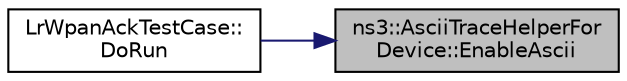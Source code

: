 digraph "ns3::AsciiTraceHelperForDevice::EnableAscii"
{
 // LATEX_PDF_SIZE
  edge [fontname="Helvetica",fontsize="10",labelfontname="Helvetica",labelfontsize="10"];
  node [fontname="Helvetica",fontsize="10",shape=record];
  rankdir="RL";
  Node1 [label="ns3::AsciiTraceHelperFor\lDevice::EnableAscii",height=0.2,width=0.4,color="black", fillcolor="grey75", style="filled", fontcolor="black",tooltip="Enable ascii trace output on the indicated net device."];
  Node1 -> Node2 [dir="back",color="midnightblue",fontsize="10",style="solid",fontname="Helvetica"];
  Node2 [label="LrWpanAckTestCase::\lDoRun",height=0.2,width=0.4,color="black", fillcolor="white", style="filled",URL="$class_lr_wpan_ack_test_case.html#a44ec9b782ae2c74d8fa2a25d696833e9",tooltip="Implementation to actually run this TestCase."];
}
